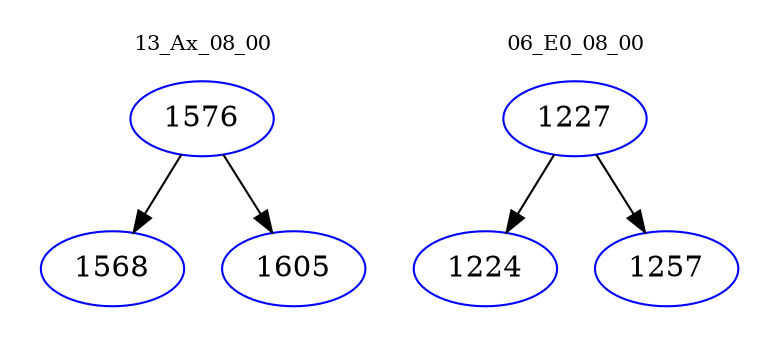 digraph{
subgraph cluster_0 {
color = white
label = "13_Ax_08_00";
fontsize=10;
T0_1576 [label="1576", color="blue"]
T0_1576 -> T0_1568 [color="black"]
T0_1568 [label="1568", color="blue"]
T0_1576 -> T0_1605 [color="black"]
T0_1605 [label="1605", color="blue"]
}
subgraph cluster_1 {
color = white
label = "06_E0_08_00";
fontsize=10;
T1_1227 [label="1227", color="blue"]
T1_1227 -> T1_1224 [color="black"]
T1_1224 [label="1224", color="blue"]
T1_1227 -> T1_1257 [color="black"]
T1_1257 [label="1257", color="blue"]
}
}
